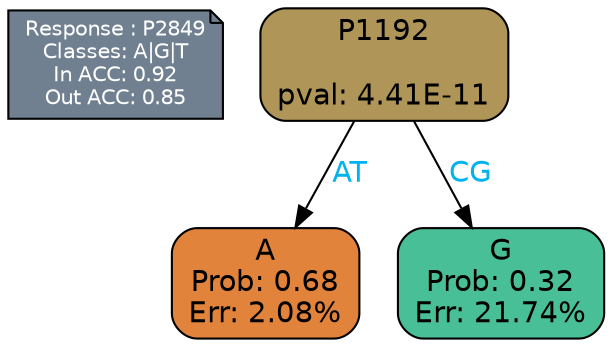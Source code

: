 digraph Tree {
node [shape=box, style="filled, rounded", color="black", fontname=helvetica] ;
graph [ranksep=equally, splines=polylines, bgcolor=transparent, dpi=600] ;
edge [fontname=helvetica] ;
LEGEND [label="Response : P2849
Classes: A|G|T
In ACC: 0.92
Out ACC: 0.85
",shape=note,align=left,style=filled,fillcolor="slategray",fontcolor="white",fontsize=10];1 [label="P1192

pval: 4.41E-11", fillcolor="#af9658"] ;
2 [label="A
Prob: 0.68
Err: 2.08%", fillcolor="#e1833a"] ;
3 [label="G
Prob: 0.32
Err: 21.74%", fillcolor="#48bf96"] ;
1 -> 2 [label="AT",fontcolor=deepskyblue2] ;
1 -> 3 [label="CG",fontcolor=deepskyblue2] ;
{rank = same; 2;3;}{rank = same; LEGEND;1;}}